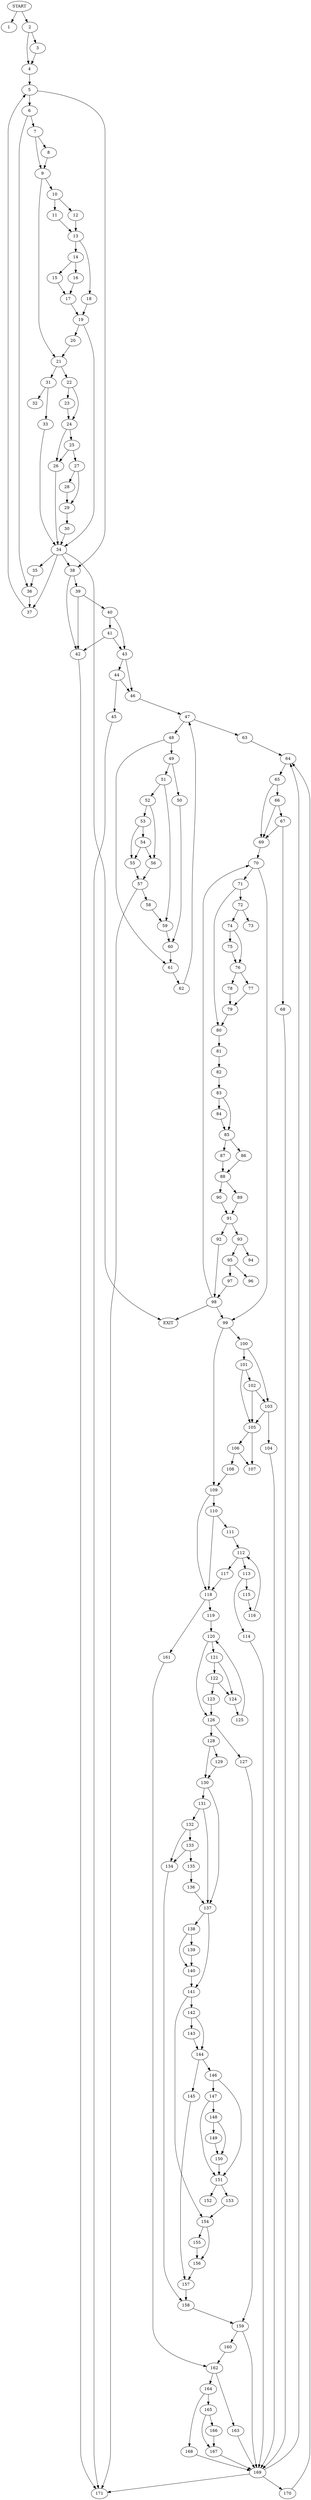 digraph { 
0 [label="START"];
1;
2;
3;
4;
5;
6;
7;
8;
9;
10;
11;
12;
13;
14;
15;
16;
17;
18;
19;
20;
21;
22;
23;
24;
25;
26;
27;
28;
29;
30;
31;
32;
33;
34;
35;
36;
37;
38;
39;
40;
41;
42;
43;
44;
45;
46;
47;
48;
49;
50;
51;
52;
53;
54;
55;
56;
57;
58;
59;
60;
61;
62;
63;
64;
65;
66;
67;
68;
69;
70;
71;
72;
73;
74;
75;
76;
77;
78;
79;
80;
81;
82;
83;
84;
85;
86;
87;
88;
89;
90;
91;
92;
93;
94;
95;
96;
97;
98;
99;
100;
101;
102;
103;
104;
105;
106;
107;
108;
109;
110;
111;
112;
113;
114;
115;
116;
117;
118;
119;
120;
121;
122;
123;
124;
125;
126;
127;
128;
129;
130;
131;
132;
133;
134;
135;
136;
137;
138;
139;
140;
141;
142;
143;
144;
145;
146;
147;
148;
149;
150;
151;
152;
153;
154;
155;
156;
157;
158;
159;
160;
161;
162;
163;
164;
165;
166;
167;
168;
169;
170;
171;
172[label="EXIT"];
0 -> 2;
0 -> 1;
2 -> 3;
2 -> 4;
3 -> 4;
4 -> 5;
5 -> 6;
5 -> 38;
6 -> 36;
6 -> 7;
7 -> 8;
7 -> 9;
8 -> 9;
9 -> 10;
9 -> 21;
10 -> 11;
10 -> 12;
11 -> 13;
12 -> 13;
13 -> 14;
13 -> 18;
14 -> 15;
14 -> 16;
15 -> 17;
16 -> 17;
17 -> 19;
18 -> 19;
19 -> 34;
19 -> 20;
20 -> 21;
21 -> 22;
21 -> 31;
22 -> 23;
22 -> 24;
23 -> 24;
24 -> 26;
24 -> 25;
25 -> 26;
25 -> 27;
26 -> 34;
27 -> 28;
27 -> 29;
28 -> 29;
29 -> 30;
30 -> 34;
31 -> 32;
31 -> 33;
33 -> 34;
34 -> 172;
34 -> 35;
34:s2 -> 38;
34:s3 -> 37;
35 -> 36;
36 -> 37;
37 -> 5;
38 -> 42;
38 -> 39;
39 -> 42;
39 -> 40;
40 -> 41;
40 -> 43;
41 -> 42;
41 -> 43;
42 -> 171;
43 -> 44;
43 -> 46;
44 -> 46;
44 -> 45;
45 -> 171;
46 -> 47;
47 -> 48;
47 -> 63;
48 -> 61;
48 -> 49;
49 -> 50;
49 -> 51;
50 -> 60;
51 -> 52;
51 -> 59;
52 -> 53;
52 -> 56;
53 -> 55;
53 -> 54;
54 -> 55;
54 -> 56;
55 -> 57;
56 -> 57;
57 -> 171;
57 -> 58;
58 -> 59;
59 -> 60;
60 -> 61;
61 -> 62;
62 -> 47;
63 -> 64;
64 -> 65;
65 -> 66;
65 -> 69;
66 -> 69;
66 -> 67;
67 -> 68;
67 -> 69;
68 -> 169;
69 -> 70;
70 -> 71;
70 -> 99;
71 -> 72;
71 -> 80;
72 -> 73;
72 -> 74;
74 -> 75;
74 -> 76;
75 -> 76;
76 -> 77;
76 -> 78;
77 -> 79;
78 -> 79;
79 -> 80;
80 -> 81;
81 -> 82;
82 -> 83;
83 -> 84;
83 -> 85;
84 -> 85;
85 -> 86;
85 -> 87;
86 -> 88;
87 -> 88;
88 -> 89;
88 -> 90;
89 -> 91;
90 -> 91;
91 -> 92;
91 -> 93;
92 -> 98;
93 -> 94;
93 -> 95;
95 -> 96;
95 -> 97;
97 -> 98;
98 -> 172;
98 -> 70;
98:s2 -> 99;
99 -> 100;
99 -> 109;
100 -> 103;
100 -> 101;
101 -> 102;
101 -> 105;
102 -> 103;
102 -> 105;
103 -> 104;
103 -> 105;
104 -> 169;
105 -> 107;
105 -> 106;
106 -> 107;
106 -> 108;
108 -> 109;
109 -> 110;
109 -> 118;
110 -> 118;
110 -> 111;
111 -> 112;
112 -> 113;
112 -> 117;
113 -> 114;
113 -> 115;
114 -> 169;
115 -> 116;
116 -> 112;
117 -> 118;
118 -> 119;
118 -> 161;
119 -> 120;
120 -> 121;
120 -> 126;
121 -> 122;
121 -> 124;
122 -> 123;
122 -> 124;
123 -> 126;
124 -> 125;
125 -> 120;
126 -> 127;
126 -> 128;
127 -> 159;
128 -> 130;
128 -> 129;
129 -> 130;
130 -> 137;
130 -> 131;
131 -> 132;
131 -> 137;
132 -> 134;
132 -> 133;
133 -> 134;
133 -> 135;
134 -> 158;
135 -> 136;
136 -> 137;
137 -> 141;
137 -> 138;
138 -> 140;
138 -> 139;
139 -> 140;
140 -> 141;
141 -> 142;
141 -> 154;
142 -> 143;
142 -> 144;
143 -> 144;
144 -> 145;
144 -> 146;
145 -> 157;
146 -> 147;
146 -> 151;
147 -> 148;
147 -> 151;
148 -> 149;
148 -> 150;
149 -> 150;
150 -> 151;
151 -> 152;
151 -> 153;
153 -> 154;
154 -> 155;
154 -> 156;
155 -> 156;
156 -> 157;
157 -> 158;
158 -> 159;
159 -> 169;
159 -> 160;
160 -> 162;
161 -> 162;
162 -> 164;
162 -> 163;
163 -> 169;
164 -> 165;
164 -> 168;
165 -> 166;
165 -> 167;
166 -> 167;
167 -> 169;
168 -> 169;
169 -> 171;
169 -> 170;
169:s2 -> 64;
170 -> 64;
}